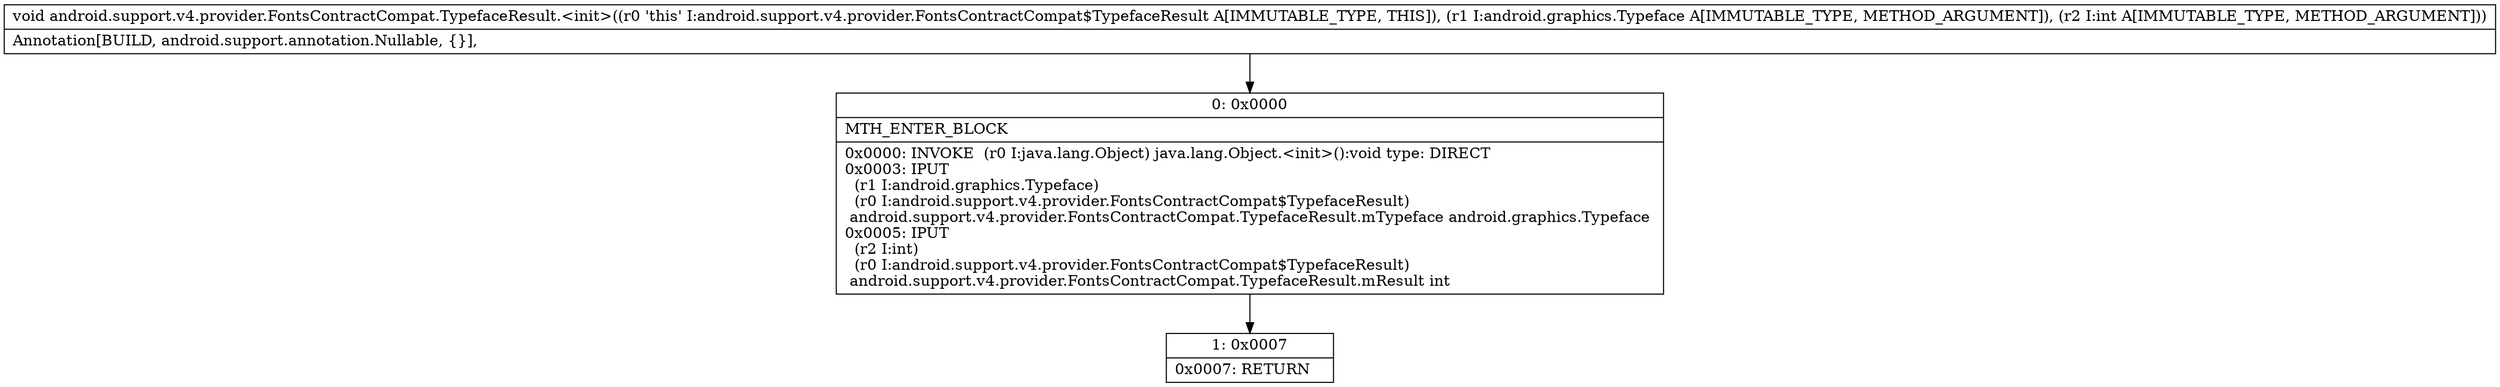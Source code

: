 digraph "CFG forandroid.support.v4.provider.FontsContractCompat.TypefaceResult.\<init\>(Landroid\/graphics\/Typeface;I)V" {
Node_0 [shape=record,label="{0\:\ 0x0000|MTH_ENTER_BLOCK\l|0x0000: INVOKE  (r0 I:java.lang.Object) java.lang.Object.\<init\>():void type: DIRECT \l0x0003: IPUT  \l  (r1 I:android.graphics.Typeface)\l  (r0 I:android.support.v4.provider.FontsContractCompat$TypefaceResult)\l android.support.v4.provider.FontsContractCompat.TypefaceResult.mTypeface android.graphics.Typeface \l0x0005: IPUT  \l  (r2 I:int)\l  (r0 I:android.support.v4.provider.FontsContractCompat$TypefaceResult)\l android.support.v4.provider.FontsContractCompat.TypefaceResult.mResult int \l}"];
Node_1 [shape=record,label="{1\:\ 0x0007|0x0007: RETURN   \l}"];
MethodNode[shape=record,label="{void android.support.v4.provider.FontsContractCompat.TypefaceResult.\<init\>((r0 'this' I:android.support.v4.provider.FontsContractCompat$TypefaceResult A[IMMUTABLE_TYPE, THIS]), (r1 I:android.graphics.Typeface A[IMMUTABLE_TYPE, METHOD_ARGUMENT]), (r2 I:int A[IMMUTABLE_TYPE, METHOD_ARGUMENT]))  | Annotation[BUILD, android.support.annotation.Nullable, \{\}], \l}"];
MethodNode -> Node_0;
Node_0 -> Node_1;
}

